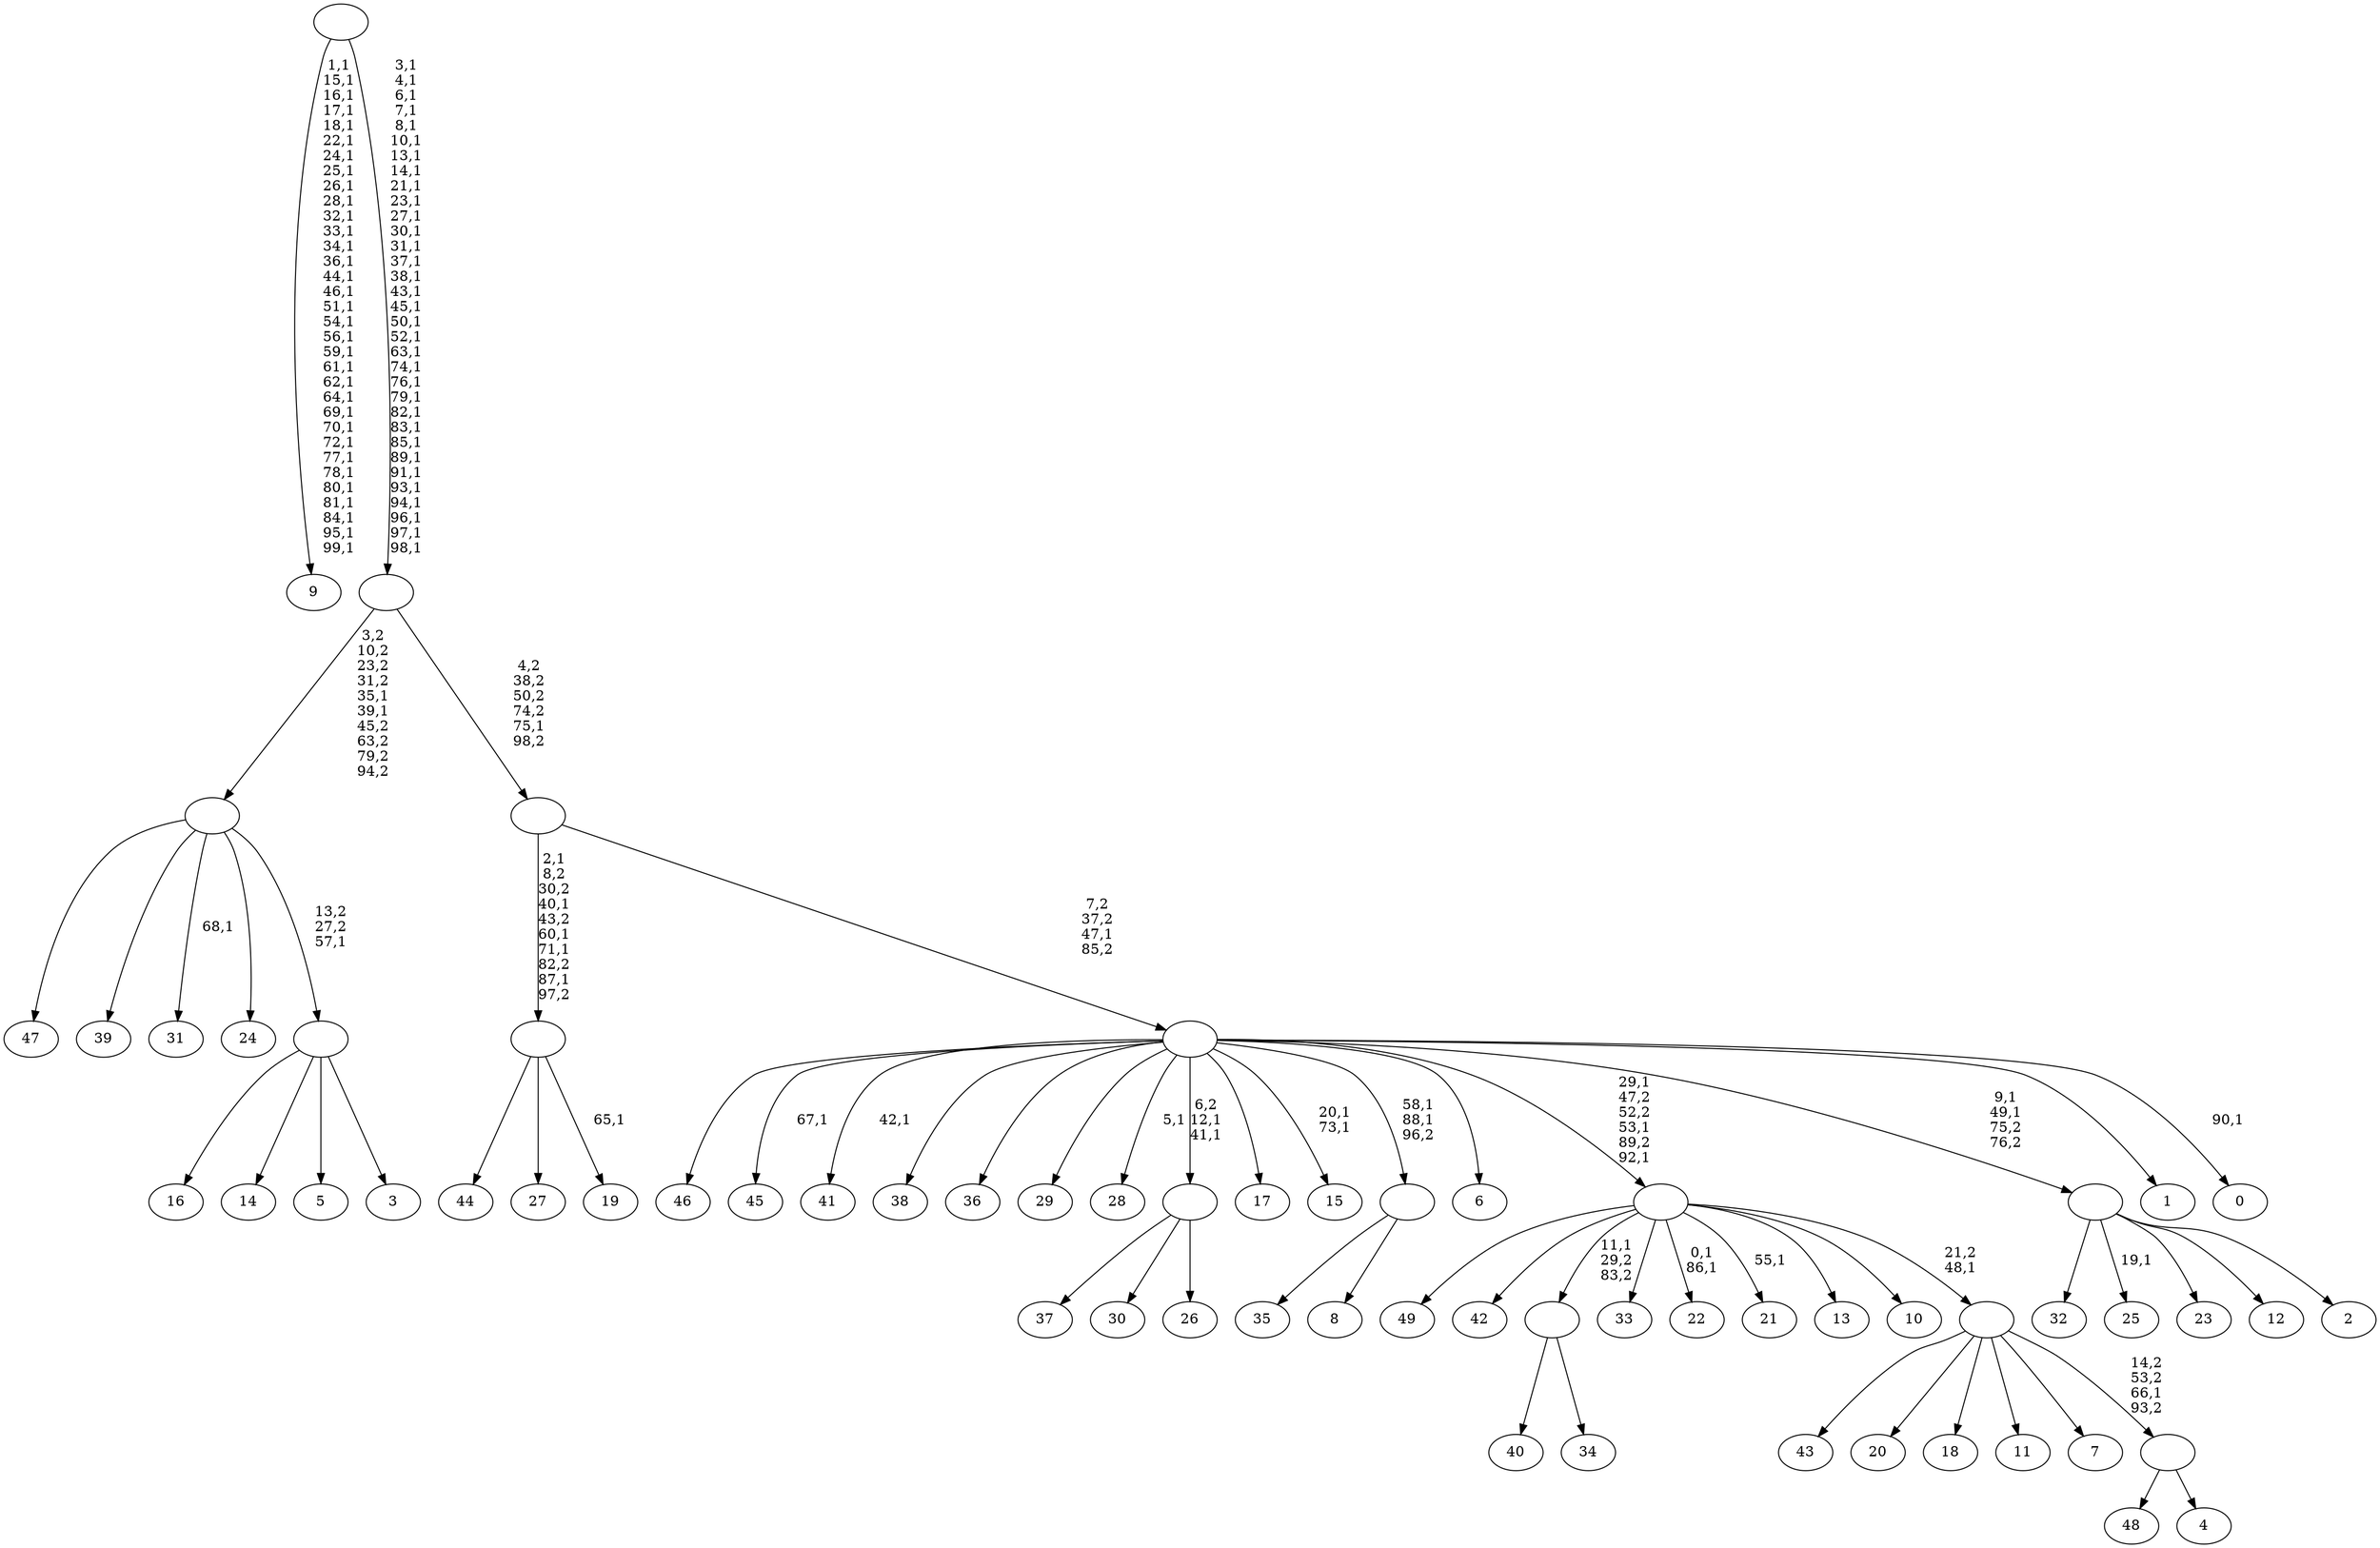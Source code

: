 digraph T {
	150 [label="49"]
	149 [label="48"]
	148 [label="47"]
	147 [label="46"]
	146 [label="45"]
	144 [label="44"]
	143 [label="43"]
	142 [label="42"]
	141 [label="41"]
	139 [label="40"]
	138 [label="39"]
	137 [label="38"]
	136 [label="37"]
	135 [label="36"]
	134 [label="35"]
	133 [label="34"]
	132 [label=""]
	131 [label="33"]
	130 [label="32"]
	129 [label="31"]
	127 [label="30"]
	126 [label="29"]
	125 [label="28"]
	123 [label="27"]
	122 [label="26"]
	121 [label=""]
	119 [label="25"]
	117 [label="24"]
	116 [label="23"]
	115 [label="22"]
	112 [label="21"]
	110 [label="20"]
	109 [label="19"]
	107 [label=""]
	102 [label="18"]
	101 [label="17"]
	100 [label="16"]
	99 [label="15"]
	96 [label="14"]
	95 [label="13"]
	94 [label="12"]
	93 [label="11"]
	92 [label="10"]
	91 [label="9"]
	57 [label="8"]
	56 [label=""]
	54 [label="7"]
	53 [label="6"]
	52 [label="5"]
	51 [label="4"]
	50 [label=""]
	49 [label=""]
	48 [label=""]
	45 [label="3"]
	44 [label=""]
	43 [label=""]
	41 [label="2"]
	40 [label=""]
	38 [label="1"]
	37 [label="0"]
	35 [label=""]
	34 [label=""]
	33 [label=""]
	0 [label=""]
	132 -> 139 [label=""]
	132 -> 133 [label=""]
	121 -> 136 [label=""]
	121 -> 127 [label=""]
	121 -> 122 [label=""]
	107 -> 109 [label="65,1"]
	107 -> 144 [label=""]
	107 -> 123 [label=""]
	56 -> 134 [label=""]
	56 -> 57 [label=""]
	50 -> 149 [label=""]
	50 -> 51 [label=""]
	49 -> 143 [label=""]
	49 -> 110 [label=""]
	49 -> 102 [label=""]
	49 -> 93 [label=""]
	49 -> 54 [label=""]
	49 -> 50 [label="14,2\n53,2\n66,1\n93,2"]
	48 -> 112 [label="55,1"]
	48 -> 115 [label="0,1\n86,1"]
	48 -> 150 [label=""]
	48 -> 142 [label=""]
	48 -> 132 [label="11,1\n29,2\n83,2"]
	48 -> 131 [label=""]
	48 -> 95 [label=""]
	48 -> 92 [label=""]
	48 -> 49 [label="21,2\n48,1"]
	44 -> 100 [label=""]
	44 -> 96 [label=""]
	44 -> 52 [label=""]
	44 -> 45 [label=""]
	43 -> 129 [label="68,1"]
	43 -> 148 [label=""]
	43 -> 138 [label=""]
	43 -> 117 [label=""]
	43 -> 44 [label="13,2\n27,2\n57,1"]
	40 -> 119 [label="19,1"]
	40 -> 130 [label=""]
	40 -> 116 [label=""]
	40 -> 94 [label=""]
	40 -> 41 [label=""]
	35 -> 37 [label="90,1"]
	35 -> 40 [label="9,1\n49,1\n75,2\n76,2"]
	35 -> 48 [label="29,1\n47,2\n52,2\n53,1\n89,2\n92,1"]
	35 -> 56 [label="58,1\n88,1\n96,2"]
	35 -> 99 [label="20,1\n73,1"]
	35 -> 121 [label="6,2\n12,1\n41,1"]
	35 -> 125 [label="5,1"]
	35 -> 141 [label="42,1"]
	35 -> 146 [label="67,1"]
	35 -> 147 [label=""]
	35 -> 137 [label=""]
	35 -> 135 [label=""]
	35 -> 126 [label=""]
	35 -> 101 [label=""]
	35 -> 53 [label=""]
	35 -> 38 [label=""]
	34 -> 107 [label="2,1\n8,2\n30,2\n40,1\n43,2\n60,1\n71,1\n82,2\n87,1\n97,2"]
	34 -> 35 [label="7,2\n37,2\n47,1\n85,2"]
	33 -> 43 [label="3,2\n10,2\n23,2\n31,2\n35,1\n39,1\n45,2\n63,2\n79,2\n94,2"]
	33 -> 34 [label="4,2\n38,2\n50,2\n74,2\n75,1\n98,2"]
	0 -> 33 [label="3,1\n4,1\n6,1\n7,1\n8,1\n10,1\n13,1\n14,1\n21,1\n23,1\n27,1\n30,1\n31,1\n37,1\n38,1\n43,1\n45,1\n50,1\n52,1\n63,1\n74,1\n76,1\n79,1\n82,1\n83,1\n85,1\n89,1\n91,1\n93,1\n94,1\n96,1\n97,1\n98,1"]
	0 -> 91 [label="1,1\n15,1\n16,1\n17,1\n18,1\n22,1\n24,1\n25,1\n26,1\n28,1\n32,1\n33,1\n34,1\n36,1\n44,1\n46,1\n51,1\n54,1\n56,1\n59,1\n61,1\n62,1\n64,1\n69,1\n70,1\n72,1\n77,1\n78,1\n80,1\n81,1\n84,1\n95,1\n99,1"]
}
